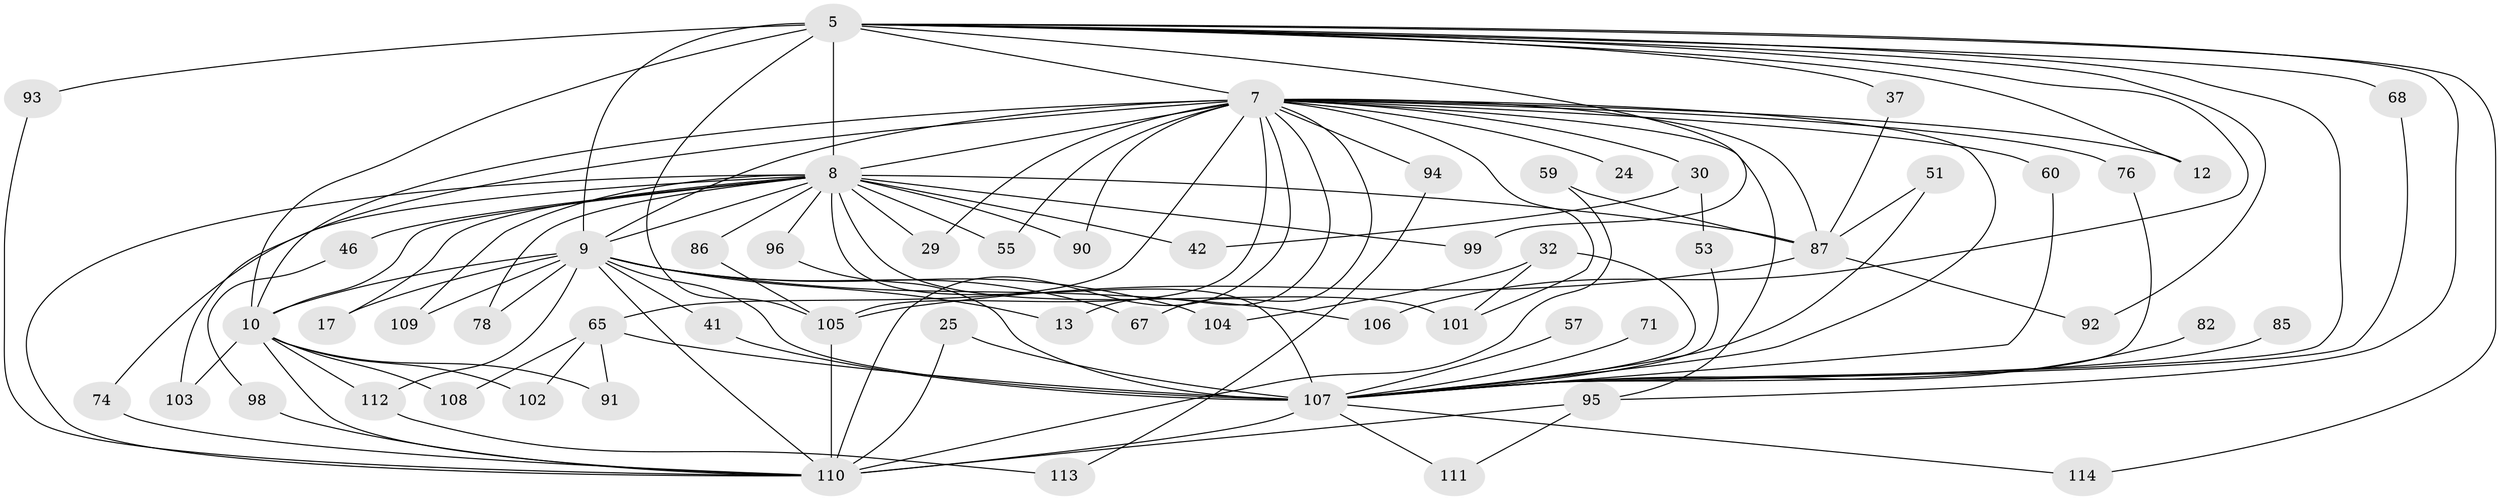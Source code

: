 // original degree distribution, {26: 0.017543859649122806, 14: 0.03508771929824561, 17: 0.008771929824561403, 19: 0.008771929824561403, 24: 0.008771929824561403, 23: 0.008771929824561403, 18: 0.008771929824561403, 4: 0.11403508771929824, 2: 0.5614035087719298, 6: 0.02631578947368421, 8: 0.017543859649122806, 9: 0.008771929824561403, 7: 0.017543859649122806, 3: 0.13157894736842105, 5: 0.02631578947368421}
// Generated by graph-tools (version 1.1) at 2025/43/03/09/25 04:43:19]
// undirected, 57 vertices, 114 edges
graph export_dot {
graph [start="1"]
  node [color=gray90,style=filled];
  5 [super="+3"];
  7 [super="+1"];
  8 [super="+2"];
  9 [super="+6"];
  10 [super="+4"];
  12;
  13;
  17;
  24;
  25;
  29;
  30;
  32;
  37;
  41;
  42;
  46;
  51;
  53;
  55;
  57;
  59;
  60;
  65 [super="+16"];
  67;
  68;
  71;
  74;
  76;
  78;
  82;
  85;
  86;
  87 [super="+36+39"];
  90;
  91 [super="+47"];
  92;
  93;
  94;
  95 [super="+38"];
  96 [super="+58"];
  98 [super="+84"];
  99;
  101 [super="+34+97"];
  102 [super="+27"];
  103;
  104;
  105 [super="+18+23+43+45+77"];
  106;
  107 [super="+44+75+31+89"];
  108;
  109;
  110 [super="+100+69+50+80+83"];
  111;
  112 [super="+88+66"];
  113;
  114;
  5 -- 7 [weight=4];
  5 -- 8 [weight=4];
  5 -- 9 [weight=4];
  5 -- 10 [weight=4];
  5 -- 12;
  5 -- 37;
  5 -- 68;
  5 -- 92;
  5 -- 93;
  5 -- 99;
  5 -- 114;
  5 -- 105 [weight=3];
  5 -- 106;
  5 -- 107;
  5 -- 95;
  7 -- 8 [weight=4];
  7 -- 9 [weight=4];
  7 -- 10 [weight=4];
  7 -- 24 [weight=2];
  7 -- 30 [weight=2];
  7 -- 55;
  7 -- 65 [weight=2];
  7 -- 76;
  7 -- 87 [weight=3];
  7 -- 94 [weight=2];
  7 -- 95;
  7 -- 101;
  7 -- 67;
  7 -- 12;
  7 -- 13;
  7 -- 90;
  7 -- 29;
  7 -- 103;
  7 -- 60;
  7 -- 105 [weight=4];
  7 -- 107 [weight=2];
  7 -- 110 [weight=4];
  8 -- 9 [weight=4];
  8 -- 10 [weight=4];
  8 -- 29;
  8 -- 42;
  8 -- 46 [weight=2];
  8 -- 78;
  8 -- 86;
  8 -- 90;
  8 -- 96 [weight=2];
  8 -- 99;
  8 -- 109;
  8 -- 74;
  8 -- 17;
  8 -- 55;
  8 -- 107 [weight=13];
  8 -- 101;
  8 -- 87;
  8 -- 110;
  9 -- 10 [weight=4];
  9 -- 78;
  9 -- 104;
  9 -- 107 [weight=4];
  9 -- 67;
  9 -- 13;
  9 -- 17;
  9 -- 41;
  9 -- 106;
  9 -- 109;
  9 -- 110 [weight=3];
  9 -- 112 [weight=3];
  10 -- 91 [weight=2];
  10 -- 103;
  10 -- 108;
  10 -- 102 [weight=2];
  10 -- 110 [weight=3];
  10 -- 112;
  25 -- 107 [weight=2];
  25 -- 110;
  30 -- 42;
  30 -- 53;
  32 -- 104;
  32 -- 107 [weight=2];
  32 -- 101;
  37 -- 87;
  41 -- 107;
  46 -- 98;
  51 -- 107;
  51 -- 87;
  53 -- 107;
  57 -- 107;
  59 -- 87;
  59 -- 110;
  60 -- 107;
  65 -- 102;
  65 -- 91;
  65 -- 108;
  65 -- 107;
  68 -- 107;
  71 -- 107 [weight=2];
  74 -- 110;
  76 -- 107;
  82 -- 107;
  85 -- 107 [weight=2];
  86 -- 105;
  87 -- 105;
  87 -- 92;
  93 -- 110;
  94 -- 113;
  95 -- 110;
  95 -- 111;
  96 -- 107;
  98 -- 110 [weight=2];
  105 -- 110;
  107 -- 111;
  107 -- 114;
  107 -- 110 [weight=4];
  112 -- 113;
}
